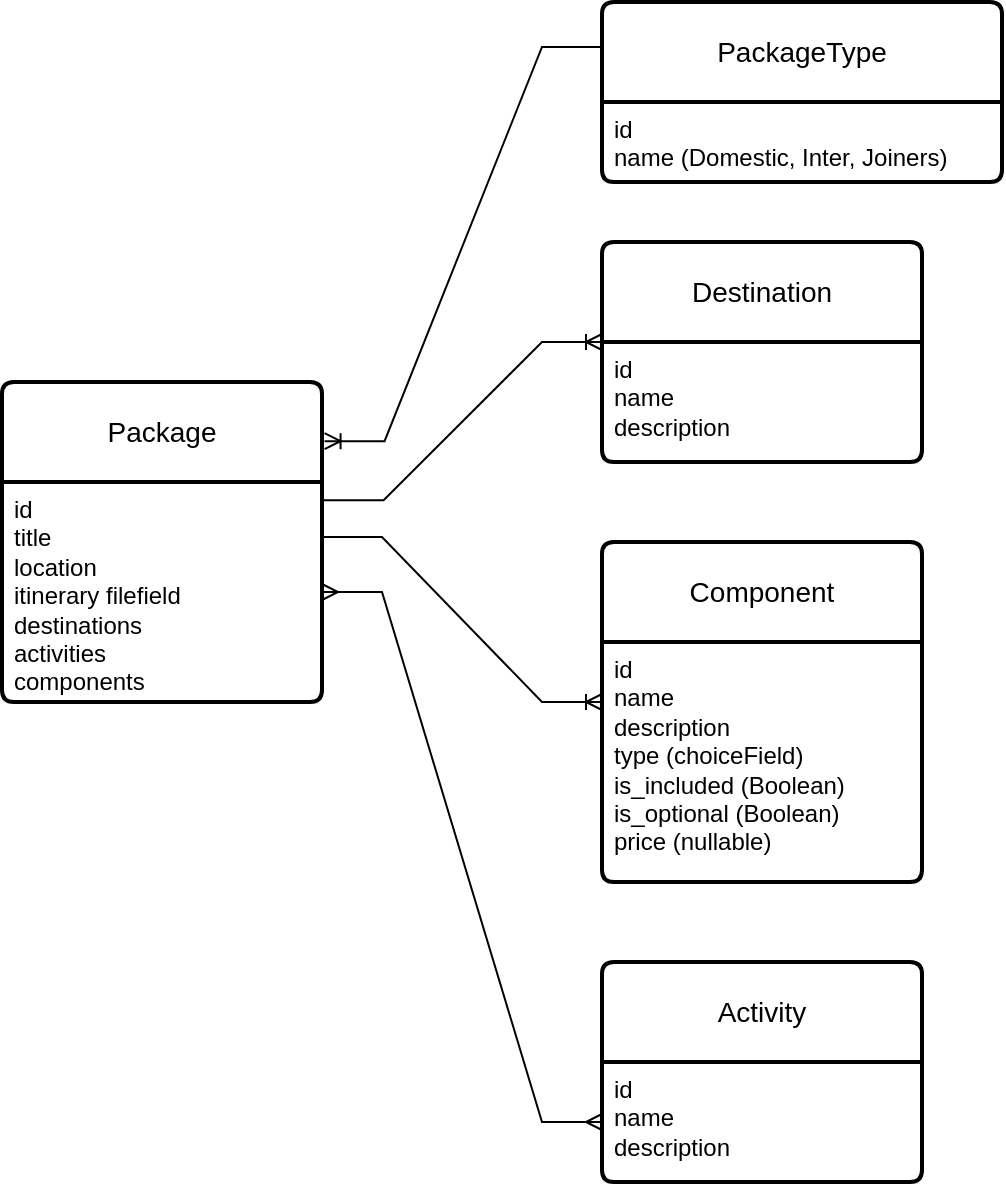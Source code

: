 <mxfile version="22.1.11" type="github">
  <diagram id="R2lEEEUBdFMjLlhIrx00" name="Page-1">
    <mxGraphModel dx="910" dy="374" grid="1" gridSize="10" guides="1" tooltips="1" connect="1" arrows="1" fold="1" page="1" pageScale="1" pageWidth="850" pageHeight="1100" math="0" shadow="0" extFonts="Permanent Marker^https://fonts.googleapis.com/css?family=Permanent+Marker">
      <root>
        <mxCell id="0" />
        <mxCell id="1" parent="0" />
        <mxCell id="Y-M8oMylaXsDRxDh97I1-7" value="Package" style="swimlane;childLayout=stackLayout;horizontal=1;startSize=50;horizontalStack=0;rounded=1;fontSize=14;fontStyle=0;strokeWidth=2;resizeParent=0;resizeLast=1;shadow=0;dashed=0;align=center;arcSize=4;whiteSpace=wrap;html=1;" vertex="1" parent="1">
          <mxGeometry x="340" y="310" width="160" height="160" as="geometry" />
        </mxCell>
        <mxCell id="Y-M8oMylaXsDRxDh97I1-8" value="id&lt;br&gt;title&lt;br style=&quot;border-color: var(--border-color);&quot;&gt;location&lt;br style=&quot;border-color: var(--border-color);&quot;&gt;itinerary filefield&lt;br&gt;destinations&lt;br&gt;activities&lt;br&gt;components" style="align=left;strokeColor=none;fillColor=none;spacingLeft=4;fontSize=12;verticalAlign=top;resizable=0;rotatable=0;part=1;html=1;" vertex="1" parent="Y-M8oMylaXsDRxDh97I1-7">
          <mxGeometry y="50" width="160" height="110" as="geometry" />
        </mxCell>
        <mxCell id="Y-M8oMylaXsDRxDh97I1-9" value="" style="edgeStyle=entityRelationEdgeStyle;fontSize=12;html=1;endArrow=ERoneToMany;rounded=0;entryX=0;entryY=0.25;entryDx=0;entryDy=0;exitX=1;exitY=0.25;exitDx=0;exitDy=0;" edge="1" parent="1" source="Y-M8oMylaXsDRxDh97I1-8" target="Y-M8oMylaXsDRxDh97I1-11">
          <mxGeometry width="100" height="100" relative="1" as="geometry">
            <mxPoint x="500" y="415" as="sourcePoint" />
            <mxPoint x="560" y="385" as="targetPoint" />
          </mxGeometry>
        </mxCell>
        <mxCell id="Y-M8oMylaXsDRxDh97I1-10" value="Component" style="swimlane;childLayout=stackLayout;horizontal=1;startSize=50;horizontalStack=0;rounded=1;fontSize=14;fontStyle=0;strokeWidth=2;resizeParent=0;resizeLast=1;shadow=0;dashed=0;align=center;arcSize=4;whiteSpace=wrap;html=1;" vertex="1" parent="1">
          <mxGeometry x="640" y="390" width="160" height="170" as="geometry" />
        </mxCell>
        <mxCell id="Y-M8oMylaXsDRxDh97I1-11" value="id&lt;br&gt;name&lt;br&gt;description&lt;br&gt;type (choiceField)&lt;br&gt;is_included (Boolean)&lt;br&gt;is_optional (Boolean)&lt;br&gt;price (nullable)" style="align=left;strokeColor=none;fillColor=none;spacingLeft=4;fontSize=12;verticalAlign=top;resizable=0;rotatable=0;part=1;html=1;" vertex="1" parent="Y-M8oMylaXsDRxDh97I1-10">
          <mxGeometry y="50" width="160" height="120" as="geometry" />
        </mxCell>
        <mxCell id="Y-M8oMylaXsDRxDh97I1-12" value="Destination" style="swimlane;childLayout=stackLayout;horizontal=1;startSize=50;horizontalStack=0;rounded=1;fontSize=14;fontStyle=0;strokeWidth=2;resizeParent=0;resizeLast=1;shadow=0;dashed=0;align=center;arcSize=4;whiteSpace=wrap;html=1;" vertex="1" parent="1">
          <mxGeometry x="640" y="240" width="160" height="110" as="geometry" />
        </mxCell>
        <mxCell id="Y-M8oMylaXsDRxDh97I1-13" value="id&lt;br&gt;name&lt;br&gt;description" style="align=left;strokeColor=none;fillColor=none;spacingLeft=4;fontSize=12;verticalAlign=top;resizable=0;rotatable=0;part=1;html=1;" vertex="1" parent="Y-M8oMylaXsDRxDh97I1-12">
          <mxGeometry y="50" width="160" height="60" as="geometry" />
        </mxCell>
        <mxCell id="Y-M8oMylaXsDRxDh97I1-14" style="edgeStyle=orthogonalEdgeStyle;rounded=0;orthogonalLoop=1;jettySize=auto;html=1;exitX=0.5;exitY=1;exitDx=0;exitDy=0;" edge="1" parent="Y-M8oMylaXsDRxDh97I1-12" source="Y-M8oMylaXsDRxDh97I1-13" target="Y-M8oMylaXsDRxDh97I1-13">
          <mxGeometry relative="1" as="geometry" />
        </mxCell>
        <mxCell id="Y-M8oMylaXsDRxDh97I1-15" style="edgeStyle=orthogonalEdgeStyle;rounded=0;orthogonalLoop=1;jettySize=auto;html=1;exitX=0.5;exitY=1;exitDx=0;exitDy=0;" edge="1" parent="Y-M8oMylaXsDRxDh97I1-12" source="Y-M8oMylaXsDRxDh97I1-13" target="Y-M8oMylaXsDRxDh97I1-13">
          <mxGeometry relative="1" as="geometry" />
        </mxCell>
        <mxCell id="Y-M8oMylaXsDRxDh97I1-16" value="Activity" style="swimlane;childLayout=stackLayout;horizontal=1;startSize=50;horizontalStack=0;rounded=1;fontSize=14;fontStyle=0;strokeWidth=2;resizeParent=0;resizeLast=1;shadow=0;dashed=0;align=center;arcSize=4;whiteSpace=wrap;html=1;" vertex="1" parent="1">
          <mxGeometry x="640" y="600" width="160" height="110" as="geometry" />
        </mxCell>
        <mxCell id="Y-M8oMylaXsDRxDh97I1-17" value="id&lt;br&gt;name&lt;br&gt;description&lt;br&gt;" style="align=left;strokeColor=none;fillColor=none;spacingLeft=4;fontSize=12;verticalAlign=top;resizable=0;rotatable=0;part=1;html=1;" vertex="1" parent="Y-M8oMylaXsDRxDh97I1-16">
          <mxGeometry y="50" width="160" height="60" as="geometry" />
        </mxCell>
        <mxCell id="Y-M8oMylaXsDRxDh97I1-18" value="" style="edgeStyle=entityRelationEdgeStyle;fontSize=12;html=1;endArrow=ERmany;startArrow=ERmany;rounded=0;entryX=0;entryY=0.5;entryDx=0;entryDy=0;exitX=1;exitY=0.5;exitDx=0;exitDy=0;" edge="1" parent="1" source="Y-M8oMylaXsDRxDh97I1-8" target="Y-M8oMylaXsDRxDh97I1-17">
          <mxGeometry width="100" height="100" relative="1" as="geometry">
            <mxPoint x="500" y="443" as="sourcePoint" />
            <mxPoint x="360" y="405" as="targetPoint" />
            <Array as="points">
              <mxPoint x="350" y="530" />
              <mxPoint x="310" y="581.25" />
            </Array>
          </mxGeometry>
        </mxCell>
        <mxCell id="Y-M8oMylaXsDRxDh97I1-19" value="PackageType" style="swimlane;childLayout=stackLayout;horizontal=1;startSize=50;horizontalStack=0;rounded=1;fontSize=14;fontStyle=0;strokeWidth=2;resizeParent=0;resizeLast=1;shadow=0;dashed=0;align=center;arcSize=4;whiteSpace=wrap;html=1;" vertex="1" parent="1">
          <mxGeometry x="640" y="120" width="200" height="90" as="geometry" />
        </mxCell>
        <mxCell id="Y-M8oMylaXsDRxDh97I1-20" value="id&lt;br&gt;name (Domestic, Inter, Joiners)" style="align=left;strokeColor=none;fillColor=none;spacingLeft=4;fontSize=12;verticalAlign=top;resizable=0;rotatable=0;part=1;html=1;" vertex="1" parent="Y-M8oMylaXsDRxDh97I1-19">
          <mxGeometry y="50" width="200" height="40" as="geometry" />
        </mxCell>
        <mxCell id="Y-M8oMylaXsDRxDh97I1-21" value="" style="edgeStyle=entityRelationEdgeStyle;fontSize=12;html=1;endArrow=ERoneToMany;rounded=0;exitX=0;exitY=0.25;exitDx=0;exitDy=0;entryX=1.008;entryY=0.185;entryDx=0;entryDy=0;entryPerimeter=0;" edge="1" parent="1" source="Y-M8oMylaXsDRxDh97I1-19" target="Y-M8oMylaXsDRxDh97I1-7">
          <mxGeometry width="100" height="100" relative="1" as="geometry">
            <mxPoint x="370" y="210" as="sourcePoint" />
            <mxPoint x="390" y="352.5" as="targetPoint" />
          </mxGeometry>
        </mxCell>
        <mxCell id="Y-M8oMylaXsDRxDh97I1-22" value="" style="edgeStyle=entityRelationEdgeStyle;fontSize=12;html=1;endArrow=ERoneToMany;rounded=0;exitX=1.005;exitY=0.083;exitDx=0;exitDy=0;entryX=0;entryY=0;entryDx=0;entryDy=0;exitPerimeter=0;" edge="1" parent="1" source="Y-M8oMylaXsDRxDh97I1-8" target="Y-M8oMylaXsDRxDh97I1-13">
          <mxGeometry width="100" height="100" relative="1" as="geometry">
            <mxPoint x="400" y="210" as="sourcePoint" />
            <mxPoint x="500" y="110" as="targetPoint" />
          </mxGeometry>
        </mxCell>
      </root>
    </mxGraphModel>
  </diagram>
</mxfile>
